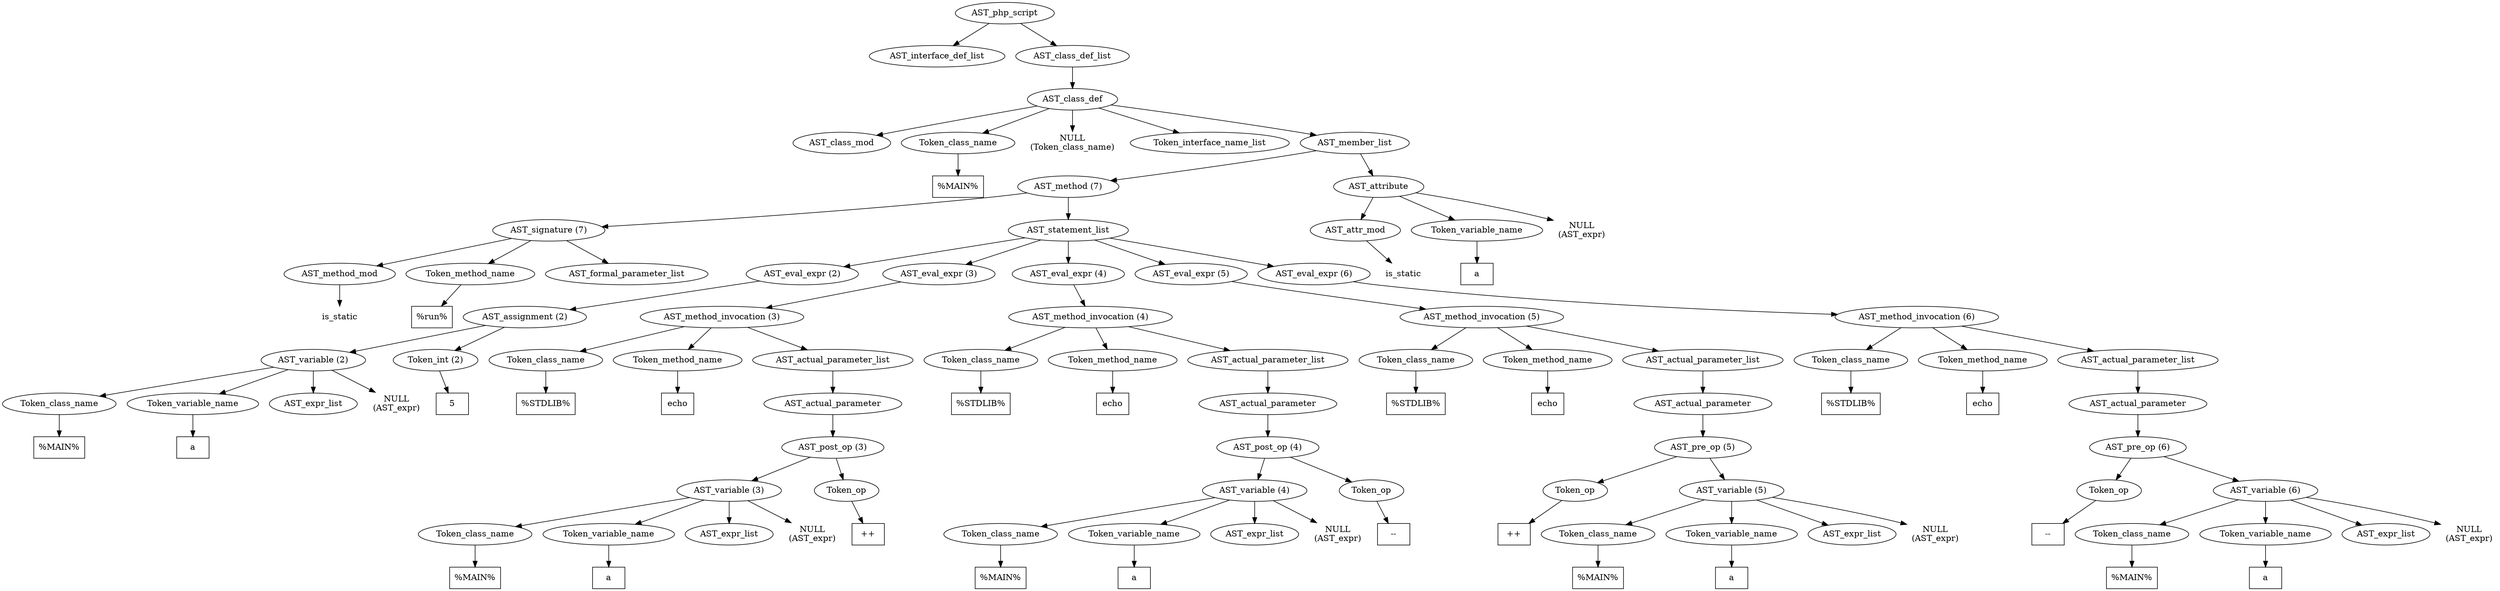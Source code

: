 /*
 * AST in dot format generated by phc -- the PHP compiler
 */

digraph AST {
node_0 [label="AST_php_script"];
node_1 [label="AST_interface_def_list"];
node_2 [label="AST_class_def_list"];
node_3 [label="AST_class_def"];
node_4 [label="AST_class_mod"];
node_5 [label="Token_class_name"];
node_6 [label="%MAIN%", shape=box]
node_5 -> node_6;
node_7 [label="NULL\n(Token_class_name)", shape=plaintext]
node_8 [label="Token_interface_name_list"];
node_9 [label="AST_member_list"];
node_10 [label="AST_method (7)"];
node_11 [label="AST_signature (7)"];
node_12 [label="AST_method_mod"];
node_13 [label="is_static", shape=plaintext]
node_12 -> node_13;
node_14 [label="Token_method_name"];
node_15 [label="%run%", shape=box]
node_14 -> node_15;
node_16 [label="AST_formal_parameter_list"];
node_11 -> node_16;
node_11 -> node_14;
node_11 -> node_12;
node_17 [label="AST_statement_list"];
node_18 [label="AST_eval_expr (2)"];
node_19 [label="AST_assignment (2)"];
node_20 [label="AST_variable (2)"];
node_21 [label="Token_class_name"];
node_22 [label="%MAIN%", shape=box]
node_21 -> node_22;
node_23 [label="Token_variable_name"];
node_24 [label="a", shape=box]
node_23 -> node_24;
node_25 [label="AST_expr_list"];
node_26 [label="NULL\n(AST_expr)", shape=plaintext]
node_20 -> node_26;
node_20 -> node_25;
node_20 -> node_23;
node_20 -> node_21;
node_27 [label="Token_int (2)"];
node_28 [label="5", shape=box]
node_27 -> node_28;
node_19 -> node_27;
node_19 -> node_20;
node_18 -> node_19;
node_29 [label="AST_eval_expr (3)"];
node_30 [label="AST_method_invocation (3)"];
node_31 [label="Token_class_name"];
node_32 [label="%STDLIB%", shape=box]
node_31 -> node_32;
node_33 [label="Token_method_name"];
node_34 [label="echo", shape=box]
node_33 -> node_34;
node_35 [label="AST_actual_parameter_list"];
node_36 [label="AST_actual_parameter"];
node_37 [label="AST_post_op (3)"];
node_38 [label="AST_variable (3)"];
node_39 [label="Token_class_name"];
node_40 [label="%MAIN%", shape=box]
node_39 -> node_40;
node_41 [label="Token_variable_name"];
node_42 [label="a", shape=box]
node_41 -> node_42;
node_43 [label="AST_expr_list"];
node_44 [label="NULL\n(AST_expr)", shape=plaintext]
node_38 -> node_44;
node_38 -> node_43;
node_38 -> node_41;
node_38 -> node_39;
node_45 [label="Token_op"];
node_46 [label="++", shape=box]
node_45 -> node_46;
node_37 -> node_45;
node_37 -> node_38;
node_36 -> node_37;
node_35 -> node_36;
node_30 -> node_35;
node_30 -> node_33;
node_30 -> node_31;
node_29 -> node_30;
node_47 [label="AST_eval_expr (4)"];
node_48 [label="AST_method_invocation (4)"];
node_49 [label="Token_class_name"];
node_50 [label="%STDLIB%", shape=box]
node_49 -> node_50;
node_51 [label="Token_method_name"];
node_52 [label="echo", shape=box]
node_51 -> node_52;
node_53 [label="AST_actual_parameter_list"];
node_54 [label="AST_actual_parameter"];
node_55 [label="AST_post_op (4)"];
node_56 [label="AST_variable (4)"];
node_57 [label="Token_class_name"];
node_58 [label="%MAIN%", shape=box]
node_57 -> node_58;
node_59 [label="Token_variable_name"];
node_60 [label="a", shape=box]
node_59 -> node_60;
node_61 [label="AST_expr_list"];
node_62 [label="NULL\n(AST_expr)", shape=plaintext]
node_56 -> node_62;
node_56 -> node_61;
node_56 -> node_59;
node_56 -> node_57;
node_63 [label="Token_op"];
node_64 [label="--", shape=box]
node_63 -> node_64;
node_55 -> node_63;
node_55 -> node_56;
node_54 -> node_55;
node_53 -> node_54;
node_48 -> node_53;
node_48 -> node_51;
node_48 -> node_49;
node_47 -> node_48;
node_65 [label="AST_eval_expr (5)"];
node_66 [label="AST_method_invocation (5)"];
node_67 [label="Token_class_name"];
node_68 [label="%STDLIB%", shape=box]
node_67 -> node_68;
node_69 [label="Token_method_name"];
node_70 [label="echo", shape=box]
node_69 -> node_70;
node_71 [label="AST_actual_parameter_list"];
node_72 [label="AST_actual_parameter"];
node_73 [label="AST_pre_op (5)"];
node_74 [label="Token_op"];
node_75 [label="++", shape=box]
node_74 -> node_75;
node_76 [label="AST_variable (5)"];
node_77 [label="Token_class_name"];
node_78 [label="%MAIN%", shape=box]
node_77 -> node_78;
node_79 [label="Token_variable_name"];
node_80 [label="a", shape=box]
node_79 -> node_80;
node_81 [label="AST_expr_list"];
node_82 [label="NULL\n(AST_expr)", shape=plaintext]
node_76 -> node_82;
node_76 -> node_81;
node_76 -> node_79;
node_76 -> node_77;
node_73 -> node_76;
node_73 -> node_74;
node_72 -> node_73;
node_71 -> node_72;
node_66 -> node_71;
node_66 -> node_69;
node_66 -> node_67;
node_65 -> node_66;
node_83 [label="AST_eval_expr (6)"];
node_84 [label="AST_method_invocation (6)"];
node_85 [label="Token_class_name"];
node_86 [label="%STDLIB%", shape=box]
node_85 -> node_86;
node_87 [label="Token_method_name"];
node_88 [label="echo", shape=box]
node_87 -> node_88;
node_89 [label="AST_actual_parameter_list"];
node_90 [label="AST_actual_parameter"];
node_91 [label="AST_pre_op (6)"];
node_92 [label="Token_op"];
node_93 [label="--", shape=box]
node_92 -> node_93;
node_94 [label="AST_variable (6)"];
node_95 [label="Token_class_name"];
node_96 [label="%MAIN%", shape=box]
node_95 -> node_96;
node_97 [label="Token_variable_name"];
node_98 [label="a", shape=box]
node_97 -> node_98;
node_99 [label="AST_expr_list"];
node_100 [label="NULL\n(AST_expr)", shape=plaintext]
node_94 -> node_100;
node_94 -> node_99;
node_94 -> node_97;
node_94 -> node_95;
node_91 -> node_94;
node_91 -> node_92;
node_90 -> node_91;
node_89 -> node_90;
node_84 -> node_89;
node_84 -> node_87;
node_84 -> node_85;
node_83 -> node_84;
node_17 -> node_83;
node_17 -> node_65;
node_17 -> node_47;
node_17 -> node_29;
node_17 -> node_18;
node_10 -> node_17;
node_10 -> node_11;
node_101 [label="AST_attribute"];
node_102 [label="AST_attr_mod"];
node_103 [label="is_static", shape=plaintext]
node_102 -> node_103;
node_104 [label="Token_variable_name"];
node_105 [label="a", shape=box]
node_104 -> node_105;
node_106 [label="NULL\n(AST_expr)", shape=plaintext]
node_101 -> node_106;
node_101 -> node_104;
node_101 -> node_102;
node_9 -> node_101;
node_9 -> node_10;
node_3 -> node_9;
node_3 -> node_8;
node_3 -> node_7;
node_3 -> node_5;
node_3 -> node_4;
node_2 -> node_3;
node_0 -> node_2;
node_0 -> node_1;
}
